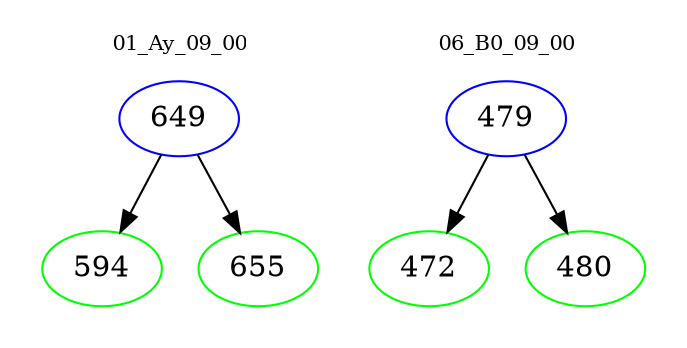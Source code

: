 digraph{
subgraph cluster_0 {
color = white
label = "01_Ay_09_00";
fontsize=10;
T0_649 [label="649", color="blue"]
T0_649 -> T0_594 [color="black"]
T0_594 [label="594", color="green"]
T0_649 -> T0_655 [color="black"]
T0_655 [label="655", color="green"]
}
subgraph cluster_1 {
color = white
label = "06_B0_09_00";
fontsize=10;
T1_479 [label="479", color="blue"]
T1_479 -> T1_472 [color="black"]
T1_472 [label="472", color="green"]
T1_479 -> T1_480 [color="black"]
T1_480 [label="480", color="green"]
}
}
